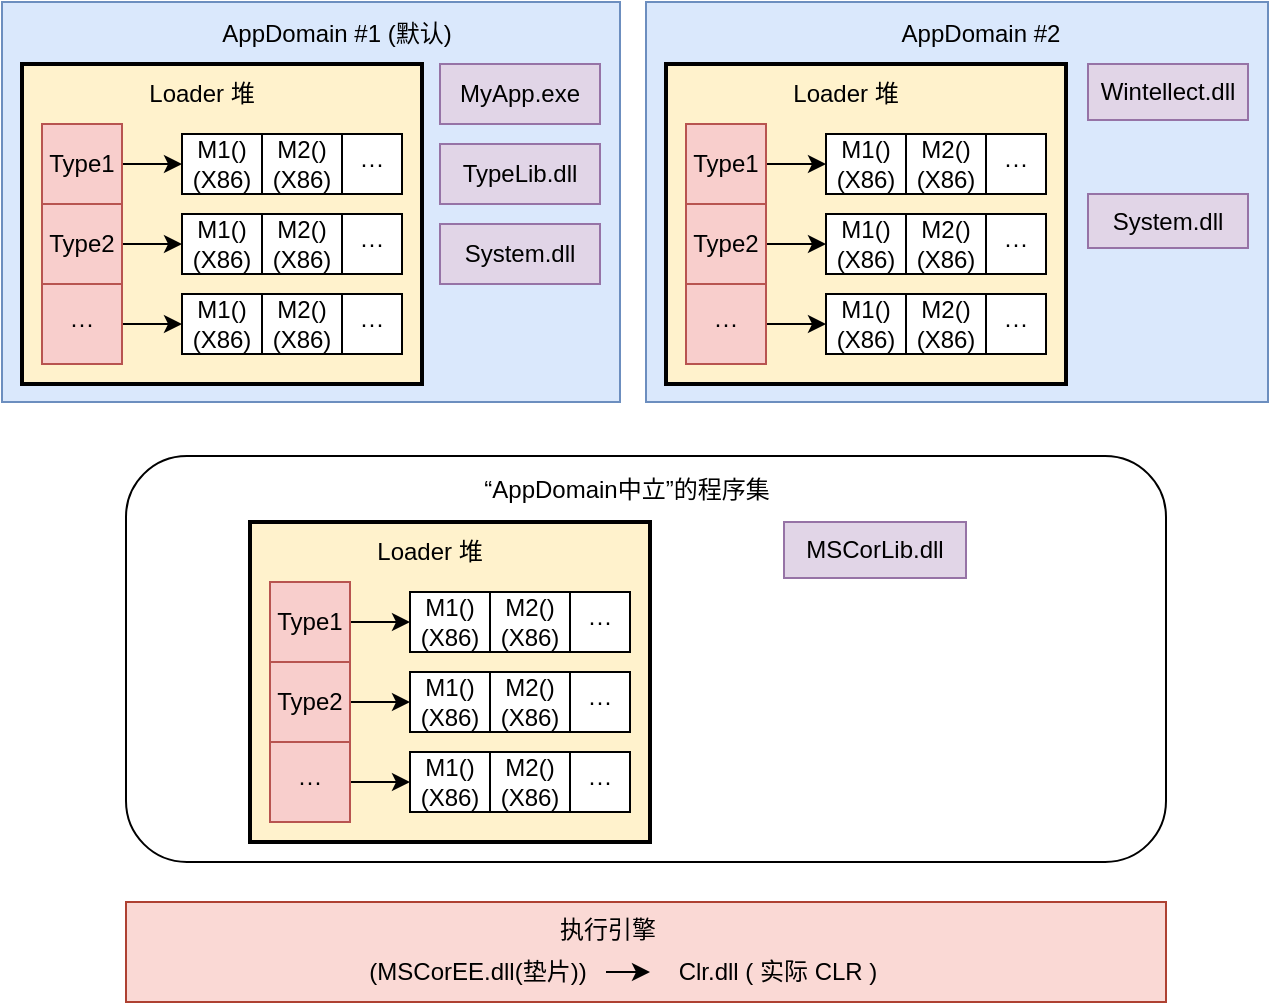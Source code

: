 <mxfile version="13.9.9" type="device"><diagram id="pvtUiyT2Q0cPjdkz3arV" name="第 1 页"><mxGraphModel dx="922" dy="810" grid="1" gridSize="10" guides="1" tooltips="1" connect="1" arrows="1" fold="1" page="1" pageScale="1" pageWidth="827" pageHeight="1169" math="0" shadow="0"><root><mxCell id="0"/><mxCell id="1" parent="0"/><mxCell id="lvc_UC_FvoOZ-hAYcdLK-1" value="" style="rounded=0;whiteSpace=wrap;html=1;fillColor=#dae8fc;strokeColor=#6c8ebf;" vertex="1" parent="1"><mxGeometry x="78" y="200" width="309" height="200" as="geometry"/></mxCell><mxCell id="lvc_UC_FvoOZ-hAYcdLK-2" value="AppDomain #1 (默认)" style="text;html=1;strokeColor=none;fillColor=none;align=center;verticalAlign=middle;whiteSpace=wrap;rounded=0;" vertex="1" parent="1"><mxGeometry x="178" y="201" width="135" height="30" as="geometry"/></mxCell><mxCell id="lvc_UC_FvoOZ-hAYcdLK-3" value="" style="rounded=0;whiteSpace=wrap;html=1;fillColor=#fff2cc;strokeWidth=2;" vertex="1" parent="1"><mxGeometry x="88" y="231" width="200" height="160" as="geometry"/></mxCell><mxCell id="lvc_UC_FvoOZ-hAYcdLK-4" value="M1()&lt;br&gt;(X86)" style="rounded=0;whiteSpace=wrap;html=1;" vertex="1" parent="1"><mxGeometry x="168" y="266" width="40" height="30" as="geometry"/></mxCell><mxCell id="lvc_UC_FvoOZ-hAYcdLK-6" value="M2()&lt;br&gt;(X86)" style="rounded=0;whiteSpace=wrap;html=1;" vertex="1" parent="1"><mxGeometry x="208" y="266" width="40" height="30" as="geometry"/></mxCell><mxCell id="lvc_UC_FvoOZ-hAYcdLK-21" style="edgeStyle=orthogonalEdgeStyle;rounded=0;orthogonalLoop=1;jettySize=auto;html=1;" edge="1" parent="1" source="lvc_UC_FvoOZ-hAYcdLK-7" target="lvc_UC_FvoOZ-hAYcdLK-4"><mxGeometry relative="1" as="geometry"/></mxCell><mxCell id="lvc_UC_FvoOZ-hAYcdLK-7" value="Type1" style="rounded=0;whiteSpace=wrap;html=1;fillColor=#f8cecc;strokeColor=#b85450;" vertex="1" parent="1"><mxGeometry x="98" y="261" width="40" height="40" as="geometry"/></mxCell><mxCell id="lvc_UC_FvoOZ-hAYcdLK-10" value="···" style="rounded=0;whiteSpace=wrap;html=1;" vertex="1" parent="1"><mxGeometry x="248" y="266" width="30" height="30" as="geometry"/></mxCell><mxCell id="lvc_UC_FvoOZ-hAYcdLK-22" style="edgeStyle=orthogonalEdgeStyle;rounded=0;orthogonalLoop=1;jettySize=auto;html=1;" edge="1" parent="1" source="lvc_UC_FvoOZ-hAYcdLK-11" target="lvc_UC_FvoOZ-hAYcdLK-13"><mxGeometry relative="1" as="geometry"/></mxCell><mxCell id="lvc_UC_FvoOZ-hAYcdLK-11" value="Type2" style="rounded=0;whiteSpace=wrap;html=1;fillColor=#f8cecc;strokeColor=#b85450;" vertex="1" parent="1"><mxGeometry x="98" y="301" width="40" height="40" as="geometry"/></mxCell><mxCell id="lvc_UC_FvoOZ-hAYcdLK-23" style="edgeStyle=orthogonalEdgeStyle;rounded=0;orthogonalLoop=1;jettySize=auto;html=1;" edge="1" parent="1" source="lvc_UC_FvoOZ-hAYcdLK-12" target="lvc_UC_FvoOZ-hAYcdLK-16"><mxGeometry relative="1" as="geometry"/></mxCell><mxCell id="lvc_UC_FvoOZ-hAYcdLK-12" value="···" style="rounded=0;whiteSpace=wrap;html=1;fillColor=#f8cecc;strokeColor=#b85450;" vertex="1" parent="1"><mxGeometry x="98" y="341" width="40" height="40" as="geometry"/></mxCell><mxCell id="lvc_UC_FvoOZ-hAYcdLK-13" value="M1()&lt;br&gt;(X86)" style="rounded=0;whiteSpace=wrap;html=1;" vertex="1" parent="1"><mxGeometry x="168" y="306" width="40" height="30" as="geometry"/></mxCell><mxCell id="lvc_UC_FvoOZ-hAYcdLK-14" value="M2()&lt;br&gt;(X86)" style="rounded=0;whiteSpace=wrap;html=1;" vertex="1" parent="1"><mxGeometry x="208" y="306" width="40" height="30" as="geometry"/></mxCell><mxCell id="lvc_UC_FvoOZ-hAYcdLK-15" value="···" style="rounded=0;whiteSpace=wrap;html=1;" vertex="1" parent="1"><mxGeometry x="248" y="306" width="30" height="30" as="geometry"/></mxCell><mxCell id="lvc_UC_FvoOZ-hAYcdLK-16" value="M1()&lt;br&gt;(X86)" style="rounded=0;whiteSpace=wrap;html=1;" vertex="1" parent="1"><mxGeometry x="168" y="346" width="40" height="30" as="geometry"/></mxCell><mxCell id="lvc_UC_FvoOZ-hAYcdLK-17" value="M2()&lt;br&gt;(X86)" style="rounded=0;whiteSpace=wrap;html=1;" vertex="1" parent="1"><mxGeometry x="208" y="346" width="40" height="30" as="geometry"/></mxCell><mxCell id="lvc_UC_FvoOZ-hAYcdLK-18" value="···" style="rounded=0;whiteSpace=wrap;html=1;" vertex="1" parent="1"><mxGeometry x="248" y="346" width="30" height="30" as="geometry"/></mxCell><mxCell id="lvc_UC_FvoOZ-hAYcdLK-24" value="Loader 堆" style="text;html=1;strokeColor=none;fillColor=none;align=center;verticalAlign=middle;whiteSpace=wrap;rounded=0;" vertex="1" parent="1"><mxGeometry x="138" y="236" width="80" height="20" as="geometry"/></mxCell><mxCell id="lvc_UC_FvoOZ-hAYcdLK-25" value="MyApp.exe" style="rounded=0;whiteSpace=wrap;html=1;fillColor=#e1d5e7;strokeColor=#9673a6;" vertex="1" parent="1"><mxGeometry x="297" y="231" width="80" height="30" as="geometry"/></mxCell><mxCell id="lvc_UC_FvoOZ-hAYcdLK-26" value="TypeLib.dll" style="rounded=0;whiteSpace=wrap;html=1;fillColor=#e1d5e7;strokeColor=#9673a6;" vertex="1" parent="1"><mxGeometry x="297" y="271" width="80" height="30" as="geometry"/></mxCell><mxCell id="lvc_UC_FvoOZ-hAYcdLK-27" value="System.dll" style="rounded=0;whiteSpace=wrap;html=1;fillColor=#e1d5e7;strokeColor=#9673a6;" vertex="1" parent="1"><mxGeometry x="297" y="311" width="80" height="30" as="geometry"/></mxCell><mxCell id="lvc_UC_FvoOZ-hAYcdLK-28" value="" style="rounded=0;whiteSpace=wrap;html=1;fillColor=#dae8fc;strokeColor=#6c8ebf;" vertex="1" parent="1"><mxGeometry x="400" y="200" width="311" height="200" as="geometry"/></mxCell><mxCell id="lvc_UC_FvoOZ-hAYcdLK-29" value="AppDomain #2" style="text;html=1;strokeColor=none;fillColor=none;align=center;verticalAlign=middle;whiteSpace=wrap;rounded=0;" vertex="1" parent="1"><mxGeometry x="500" y="201" width="135" height="30" as="geometry"/></mxCell><mxCell id="lvc_UC_FvoOZ-hAYcdLK-30" value="" style="rounded=0;whiteSpace=wrap;html=1;fillColor=#fff2cc;strokeWidth=2;" vertex="1" parent="1"><mxGeometry x="410" y="231" width="200" height="160" as="geometry"/></mxCell><mxCell id="lvc_UC_FvoOZ-hAYcdLK-31" value="M1()&lt;br&gt;(X86)" style="rounded=0;whiteSpace=wrap;html=1;" vertex="1" parent="1"><mxGeometry x="490" y="266" width="40" height="30" as="geometry"/></mxCell><mxCell id="lvc_UC_FvoOZ-hAYcdLK-32" value="M2()&lt;br&gt;(X86)" style="rounded=0;whiteSpace=wrap;html=1;" vertex="1" parent="1"><mxGeometry x="530" y="266" width="40" height="30" as="geometry"/></mxCell><mxCell id="lvc_UC_FvoOZ-hAYcdLK-33" style="edgeStyle=orthogonalEdgeStyle;rounded=0;orthogonalLoop=1;jettySize=auto;html=1;" edge="1" parent="1" source="lvc_UC_FvoOZ-hAYcdLK-34" target="lvc_UC_FvoOZ-hAYcdLK-31"><mxGeometry relative="1" as="geometry"/></mxCell><mxCell id="lvc_UC_FvoOZ-hAYcdLK-34" value="Type1" style="rounded=0;whiteSpace=wrap;html=1;fillColor=#f8cecc;strokeColor=#b85450;" vertex="1" parent="1"><mxGeometry x="420" y="261" width="40" height="40" as="geometry"/></mxCell><mxCell id="lvc_UC_FvoOZ-hAYcdLK-35" value="···" style="rounded=0;whiteSpace=wrap;html=1;" vertex="1" parent="1"><mxGeometry x="570" y="266" width="30" height="30" as="geometry"/></mxCell><mxCell id="lvc_UC_FvoOZ-hAYcdLK-36" style="edgeStyle=orthogonalEdgeStyle;rounded=0;orthogonalLoop=1;jettySize=auto;html=1;" edge="1" parent="1" source="lvc_UC_FvoOZ-hAYcdLK-37" target="lvc_UC_FvoOZ-hAYcdLK-40"><mxGeometry relative="1" as="geometry"/></mxCell><mxCell id="lvc_UC_FvoOZ-hAYcdLK-37" value="Type2" style="rounded=0;whiteSpace=wrap;html=1;fillColor=#f8cecc;strokeColor=#b85450;" vertex="1" parent="1"><mxGeometry x="420" y="301" width="40" height="40" as="geometry"/></mxCell><mxCell id="lvc_UC_FvoOZ-hAYcdLK-38" style="edgeStyle=orthogonalEdgeStyle;rounded=0;orthogonalLoop=1;jettySize=auto;html=1;" edge="1" parent="1" source="lvc_UC_FvoOZ-hAYcdLK-39" target="lvc_UC_FvoOZ-hAYcdLK-43"><mxGeometry relative="1" as="geometry"/></mxCell><mxCell id="lvc_UC_FvoOZ-hAYcdLK-39" value="···" style="rounded=0;whiteSpace=wrap;html=1;fillColor=#f8cecc;strokeColor=#b85450;" vertex="1" parent="1"><mxGeometry x="420" y="341" width="40" height="40" as="geometry"/></mxCell><mxCell id="lvc_UC_FvoOZ-hAYcdLK-40" value="M1()&lt;br&gt;(X86)" style="rounded=0;whiteSpace=wrap;html=1;" vertex="1" parent="1"><mxGeometry x="490" y="306" width="40" height="30" as="geometry"/></mxCell><mxCell id="lvc_UC_FvoOZ-hAYcdLK-41" value="M2()&lt;br&gt;(X86)" style="rounded=0;whiteSpace=wrap;html=1;" vertex="1" parent="1"><mxGeometry x="530" y="306" width="40" height="30" as="geometry"/></mxCell><mxCell id="lvc_UC_FvoOZ-hAYcdLK-42" value="···" style="rounded=0;whiteSpace=wrap;html=1;" vertex="1" parent="1"><mxGeometry x="570" y="306" width="30" height="30" as="geometry"/></mxCell><mxCell id="lvc_UC_FvoOZ-hAYcdLK-43" value="M1()&lt;br&gt;(X86)" style="rounded=0;whiteSpace=wrap;html=1;" vertex="1" parent="1"><mxGeometry x="490" y="346" width="40" height="30" as="geometry"/></mxCell><mxCell id="lvc_UC_FvoOZ-hAYcdLK-44" value="M2()&lt;br&gt;(X86)" style="rounded=0;whiteSpace=wrap;html=1;" vertex="1" parent="1"><mxGeometry x="530" y="346" width="40" height="30" as="geometry"/></mxCell><mxCell id="lvc_UC_FvoOZ-hAYcdLK-45" value="···" style="rounded=0;whiteSpace=wrap;html=1;" vertex="1" parent="1"><mxGeometry x="570" y="346" width="30" height="30" as="geometry"/></mxCell><mxCell id="lvc_UC_FvoOZ-hAYcdLK-46" value="Loader 堆" style="text;html=1;strokeColor=none;fillColor=none;align=center;verticalAlign=middle;whiteSpace=wrap;rounded=0;" vertex="1" parent="1"><mxGeometry x="460" y="236" width="80" height="20" as="geometry"/></mxCell><mxCell id="lvc_UC_FvoOZ-hAYcdLK-47" value="Wintellect.dll" style="rounded=0;whiteSpace=wrap;html=1;fillColor=#e1d5e7;strokeColor=#9673a6;" vertex="1" parent="1"><mxGeometry x="621" y="231" width="80" height="28" as="geometry"/></mxCell><mxCell id="lvc_UC_FvoOZ-hAYcdLK-49" value="System.dll" style="rounded=0;whiteSpace=wrap;html=1;fillColor=#e1d5e7;strokeColor=#9673a6;" vertex="1" parent="1"><mxGeometry x="621" y="296" width="80" height="27" as="geometry"/></mxCell><mxCell id="lvc_UC_FvoOZ-hAYcdLK-51" value="" style="rounded=1;whiteSpace=wrap;html=1;strokeColor=#000000;strokeWidth=1;" vertex="1" parent="1"><mxGeometry x="140" y="427" width="520" height="203" as="geometry"/></mxCell><mxCell id="lvc_UC_FvoOZ-hAYcdLK-52" value="" style="rounded=0;whiteSpace=wrap;html=1;fillColor=#fff2cc;strokeWidth=2;" vertex="1" parent="1"><mxGeometry x="202" y="460" width="200" height="160" as="geometry"/></mxCell><mxCell id="lvc_UC_FvoOZ-hAYcdLK-53" value="M1()&lt;br&gt;(X86)" style="rounded=0;whiteSpace=wrap;html=1;" vertex="1" parent="1"><mxGeometry x="282" y="495" width="40" height="30" as="geometry"/></mxCell><mxCell id="lvc_UC_FvoOZ-hAYcdLK-54" value="M2()&lt;br&gt;(X86)" style="rounded=0;whiteSpace=wrap;html=1;" vertex="1" parent="1"><mxGeometry x="322" y="495" width="40" height="30" as="geometry"/></mxCell><mxCell id="lvc_UC_FvoOZ-hAYcdLK-55" style="edgeStyle=orthogonalEdgeStyle;rounded=0;orthogonalLoop=1;jettySize=auto;html=1;" edge="1" parent="1" source="lvc_UC_FvoOZ-hAYcdLK-56" target="lvc_UC_FvoOZ-hAYcdLK-53"><mxGeometry relative="1" as="geometry"/></mxCell><mxCell id="lvc_UC_FvoOZ-hAYcdLK-56" value="Type1" style="rounded=0;whiteSpace=wrap;html=1;fillColor=#f8cecc;strokeColor=#b85450;" vertex="1" parent="1"><mxGeometry x="212" y="490" width="40" height="40" as="geometry"/></mxCell><mxCell id="lvc_UC_FvoOZ-hAYcdLK-57" value="···" style="rounded=0;whiteSpace=wrap;html=1;" vertex="1" parent="1"><mxGeometry x="362" y="495" width="30" height="30" as="geometry"/></mxCell><mxCell id="lvc_UC_FvoOZ-hAYcdLK-58" style="edgeStyle=orthogonalEdgeStyle;rounded=0;orthogonalLoop=1;jettySize=auto;html=1;" edge="1" parent="1" source="lvc_UC_FvoOZ-hAYcdLK-59" target="lvc_UC_FvoOZ-hAYcdLK-62"><mxGeometry relative="1" as="geometry"/></mxCell><mxCell id="lvc_UC_FvoOZ-hAYcdLK-59" value="Type2" style="rounded=0;whiteSpace=wrap;html=1;fillColor=#f8cecc;strokeColor=#b85450;" vertex="1" parent="1"><mxGeometry x="212" y="530" width="40" height="40" as="geometry"/></mxCell><mxCell id="lvc_UC_FvoOZ-hAYcdLK-60" style="edgeStyle=orthogonalEdgeStyle;rounded=0;orthogonalLoop=1;jettySize=auto;html=1;" edge="1" parent="1" source="lvc_UC_FvoOZ-hAYcdLK-61" target="lvc_UC_FvoOZ-hAYcdLK-65"><mxGeometry relative="1" as="geometry"/></mxCell><mxCell id="lvc_UC_FvoOZ-hAYcdLK-61" value="···" style="rounded=0;whiteSpace=wrap;html=1;fillColor=#f8cecc;strokeColor=#b85450;" vertex="1" parent="1"><mxGeometry x="212" y="570" width="40" height="40" as="geometry"/></mxCell><mxCell id="lvc_UC_FvoOZ-hAYcdLK-62" value="M1()&lt;br&gt;(X86)" style="rounded=0;whiteSpace=wrap;html=1;" vertex="1" parent="1"><mxGeometry x="282" y="535" width="40" height="30" as="geometry"/></mxCell><mxCell id="lvc_UC_FvoOZ-hAYcdLK-63" value="M2()&lt;br&gt;(X86)" style="rounded=0;whiteSpace=wrap;html=1;" vertex="1" parent="1"><mxGeometry x="322" y="535" width="40" height="30" as="geometry"/></mxCell><mxCell id="lvc_UC_FvoOZ-hAYcdLK-64" value="···" style="rounded=0;whiteSpace=wrap;html=1;" vertex="1" parent="1"><mxGeometry x="362" y="535" width="30" height="30" as="geometry"/></mxCell><mxCell id="lvc_UC_FvoOZ-hAYcdLK-65" value="M1()&lt;br&gt;(X86)" style="rounded=0;whiteSpace=wrap;html=1;" vertex="1" parent="1"><mxGeometry x="282" y="575" width="40" height="30" as="geometry"/></mxCell><mxCell id="lvc_UC_FvoOZ-hAYcdLK-66" value="M2()&lt;br&gt;(X86)" style="rounded=0;whiteSpace=wrap;html=1;" vertex="1" parent="1"><mxGeometry x="322" y="575" width="40" height="30" as="geometry"/></mxCell><mxCell id="lvc_UC_FvoOZ-hAYcdLK-67" value="···" style="rounded=0;whiteSpace=wrap;html=1;" vertex="1" parent="1"><mxGeometry x="362" y="575" width="30" height="30" as="geometry"/></mxCell><mxCell id="lvc_UC_FvoOZ-hAYcdLK-68" value="Loader 堆" style="text;html=1;strokeColor=none;fillColor=none;align=center;verticalAlign=middle;whiteSpace=wrap;rounded=0;" vertex="1" parent="1"><mxGeometry x="252" y="465" width="80" height="20" as="geometry"/></mxCell><mxCell id="lvc_UC_FvoOZ-hAYcdLK-69" value="MSCorLib.dll" style="rounded=0;whiteSpace=wrap;html=1;fillColor=#e1d5e7;strokeColor=#9673a6;" vertex="1" parent="1"><mxGeometry x="469" y="460" width="91" height="28" as="geometry"/></mxCell><mxCell id="lvc_UC_FvoOZ-hAYcdLK-71" value="“AppDomain中立”的程序集" style="text;html=1;strokeColor=none;fillColor=none;align=center;verticalAlign=middle;whiteSpace=wrap;rounded=0;" vertex="1" parent="1"><mxGeometry x="309.5" y="429" width="160.5" height="30" as="geometry"/></mxCell><mxCell id="lvc_UC_FvoOZ-hAYcdLK-72" value="" style="rounded=0;whiteSpace=wrap;html=1;strokeColor=#ae4132;strokeWidth=1;fillColor=#fad9d5;" vertex="1" parent="1"><mxGeometry x="140" y="650" width="520" height="50" as="geometry"/></mxCell><mxCell id="lvc_UC_FvoOZ-hAYcdLK-73" value="执行引擎" style="text;html=1;strokeColor=none;fillColor=none;align=center;verticalAlign=middle;whiteSpace=wrap;rounded=0;" vertex="1" parent="1"><mxGeometry x="332" y="654" width="98" height="20" as="geometry"/></mxCell><mxCell id="lvc_UC_FvoOZ-hAYcdLK-74" value="(MSCorEE.dll(垫片))" style="text;html=1;strokeColor=none;fillColor=none;align=center;verticalAlign=middle;whiteSpace=wrap;rounded=0;" vertex="1" parent="1"><mxGeometry x="252" y="675" width="128" height="20" as="geometry"/></mxCell><mxCell id="lvc_UC_FvoOZ-hAYcdLK-75" value="Clr.dll ( 实际 CLR )" style="text;html=1;strokeColor=none;fillColor=none;align=center;verticalAlign=middle;whiteSpace=wrap;rounded=0;" vertex="1" parent="1"><mxGeometry x="402" y="675" width="128" height="20" as="geometry"/></mxCell><mxCell id="lvc_UC_FvoOZ-hAYcdLK-76" value="" style="endArrow=classic;html=1;entryX=0;entryY=0.5;entryDx=0;entryDy=0;exitX=1;exitY=0.5;exitDx=0;exitDy=0;" edge="1" parent="1" source="lvc_UC_FvoOZ-hAYcdLK-74" target="lvc_UC_FvoOZ-hAYcdLK-75"><mxGeometry width="50" height="50" relative="1" as="geometry"><mxPoint x="340" y="530" as="sourcePoint"/><mxPoint x="390" y="480" as="targetPoint"/></mxGeometry></mxCell></root></mxGraphModel></diagram></mxfile>